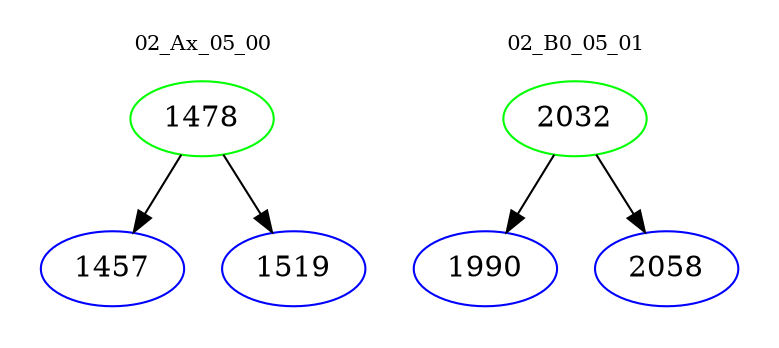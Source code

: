 digraph{
subgraph cluster_0 {
color = white
label = "02_Ax_05_00";
fontsize=10;
T0_1478 [label="1478", color="green"]
T0_1478 -> T0_1457 [color="black"]
T0_1457 [label="1457", color="blue"]
T0_1478 -> T0_1519 [color="black"]
T0_1519 [label="1519", color="blue"]
}
subgraph cluster_1 {
color = white
label = "02_B0_05_01";
fontsize=10;
T1_2032 [label="2032", color="green"]
T1_2032 -> T1_1990 [color="black"]
T1_1990 [label="1990", color="blue"]
T1_2032 -> T1_2058 [color="black"]
T1_2058 [label="2058", color="blue"]
}
}
